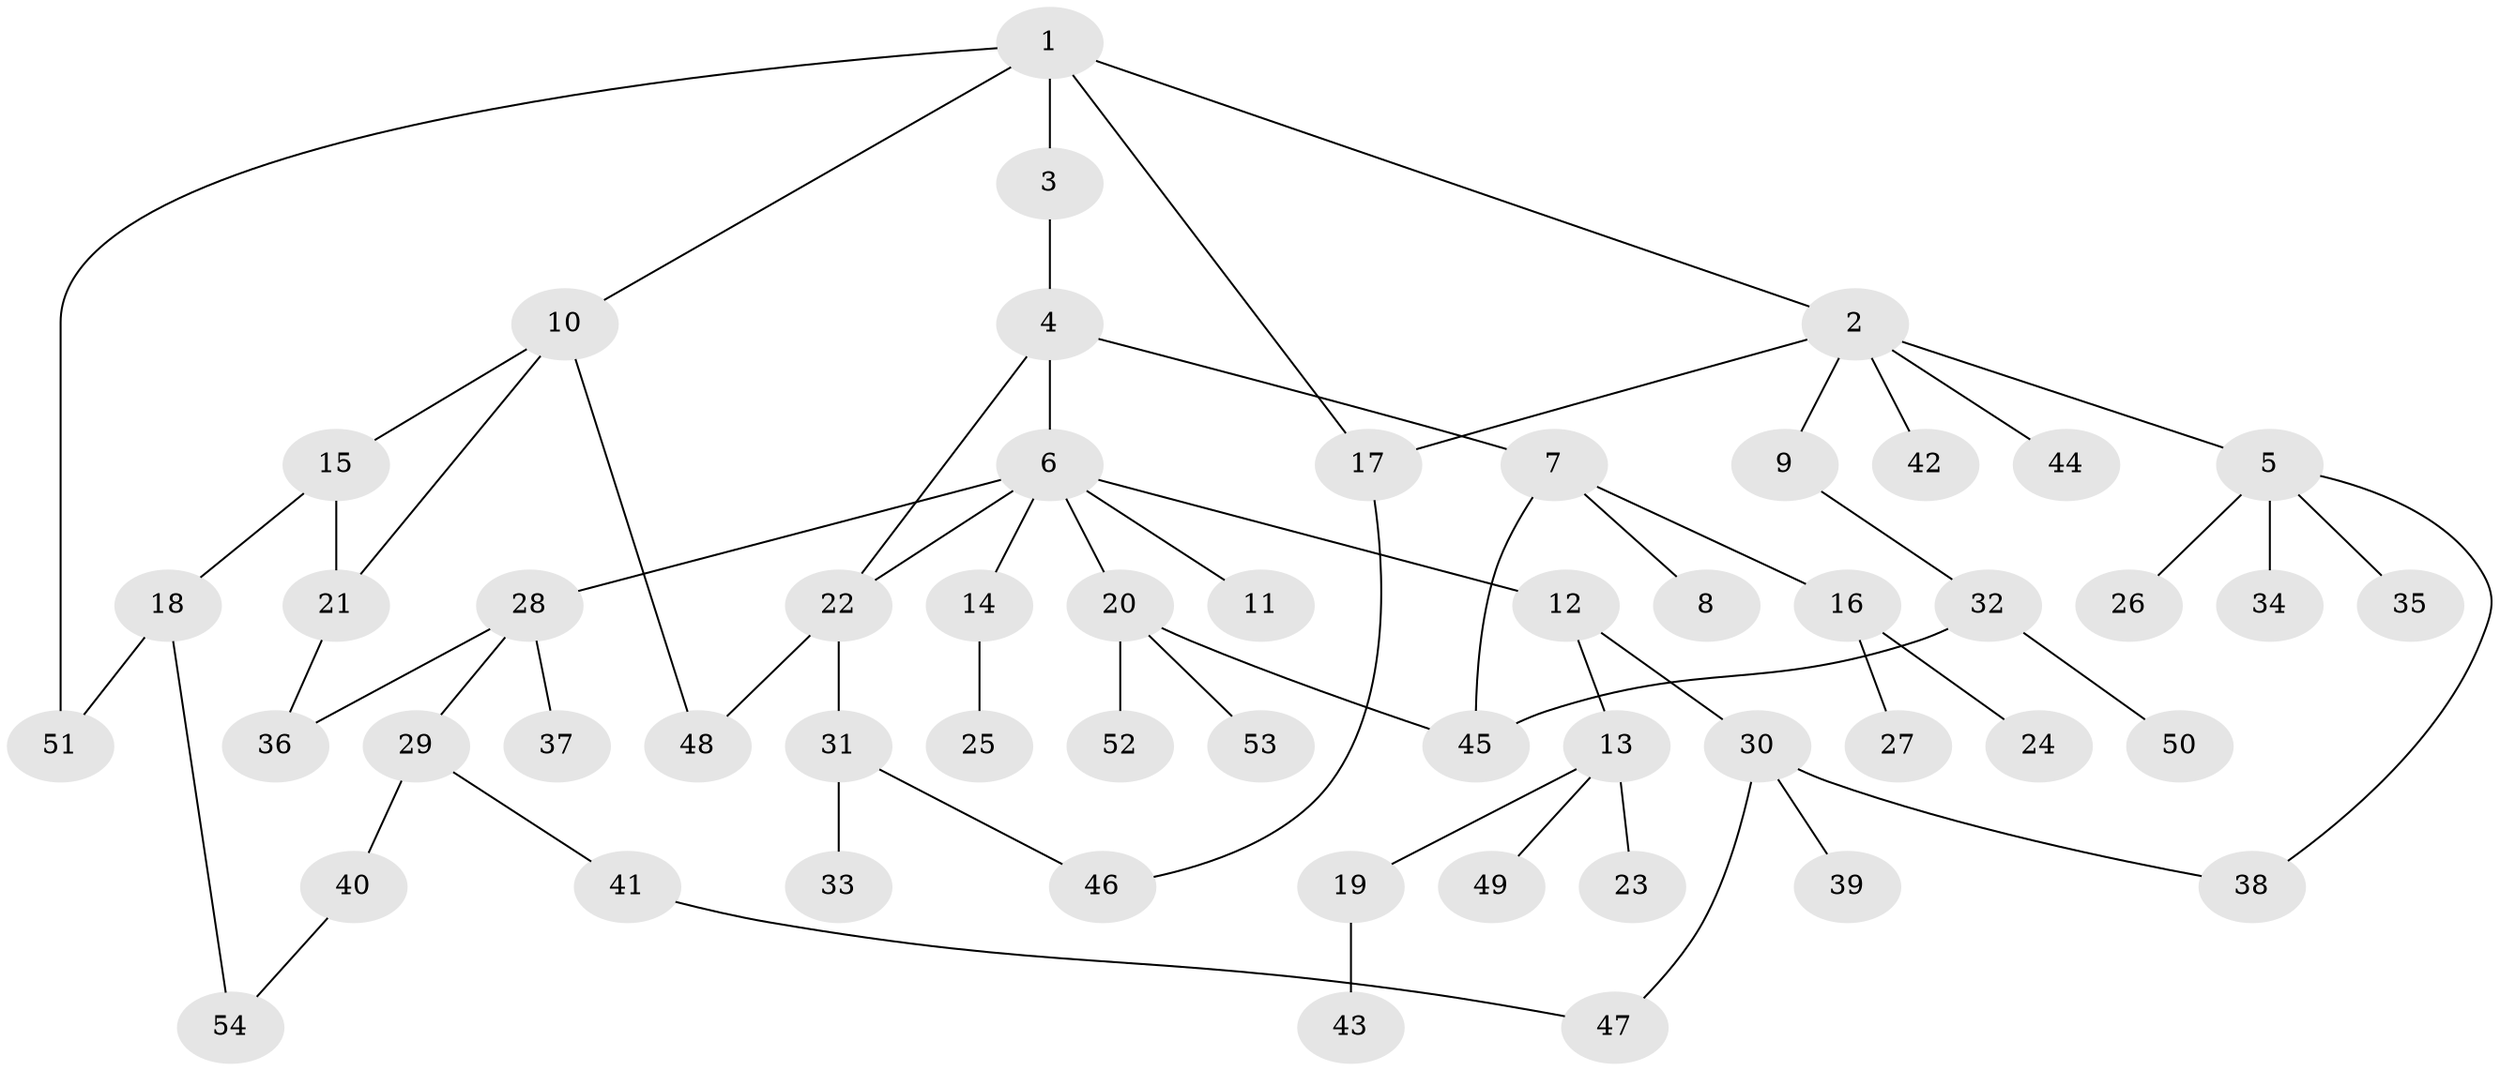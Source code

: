 // coarse degree distribution, {5: 0.058823529411764705, 3: 0.17647058823529413, 6: 0.11764705882352941, 2: 0.29411764705882354, 4: 0.11764705882352941, 1: 0.23529411764705882}
// Generated by graph-tools (version 1.1) at 2025/49/03/04/25 22:49:16]
// undirected, 54 vertices, 65 edges
graph export_dot {
  node [color=gray90,style=filled];
  1;
  2;
  3;
  4;
  5;
  6;
  7;
  8;
  9;
  10;
  11;
  12;
  13;
  14;
  15;
  16;
  17;
  18;
  19;
  20;
  21;
  22;
  23;
  24;
  25;
  26;
  27;
  28;
  29;
  30;
  31;
  32;
  33;
  34;
  35;
  36;
  37;
  38;
  39;
  40;
  41;
  42;
  43;
  44;
  45;
  46;
  47;
  48;
  49;
  50;
  51;
  52;
  53;
  54;
  1 -- 2;
  1 -- 3;
  1 -- 10;
  1 -- 17;
  1 -- 51;
  2 -- 5;
  2 -- 9;
  2 -- 17;
  2 -- 42;
  2 -- 44;
  3 -- 4;
  4 -- 6;
  4 -- 7;
  4 -- 22;
  5 -- 26;
  5 -- 34;
  5 -- 35;
  5 -- 38;
  6 -- 11;
  6 -- 12;
  6 -- 14;
  6 -- 20;
  6 -- 28;
  6 -- 22;
  7 -- 8;
  7 -- 16;
  7 -- 45;
  9 -- 32;
  10 -- 15;
  10 -- 21;
  10 -- 48;
  12 -- 13;
  12 -- 30;
  13 -- 19;
  13 -- 23;
  13 -- 49;
  14 -- 25;
  15 -- 18;
  15 -- 21;
  16 -- 24;
  16 -- 27;
  17 -- 46;
  18 -- 51;
  18 -- 54;
  19 -- 43;
  20 -- 52;
  20 -- 53;
  20 -- 45;
  21 -- 36;
  22 -- 31;
  22 -- 48;
  28 -- 29;
  28 -- 37;
  28 -- 36;
  29 -- 40;
  29 -- 41;
  30 -- 39;
  30 -- 38;
  30 -- 47;
  31 -- 33;
  31 -- 46;
  32 -- 45;
  32 -- 50;
  40 -- 54;
  41 -- 47;
}
